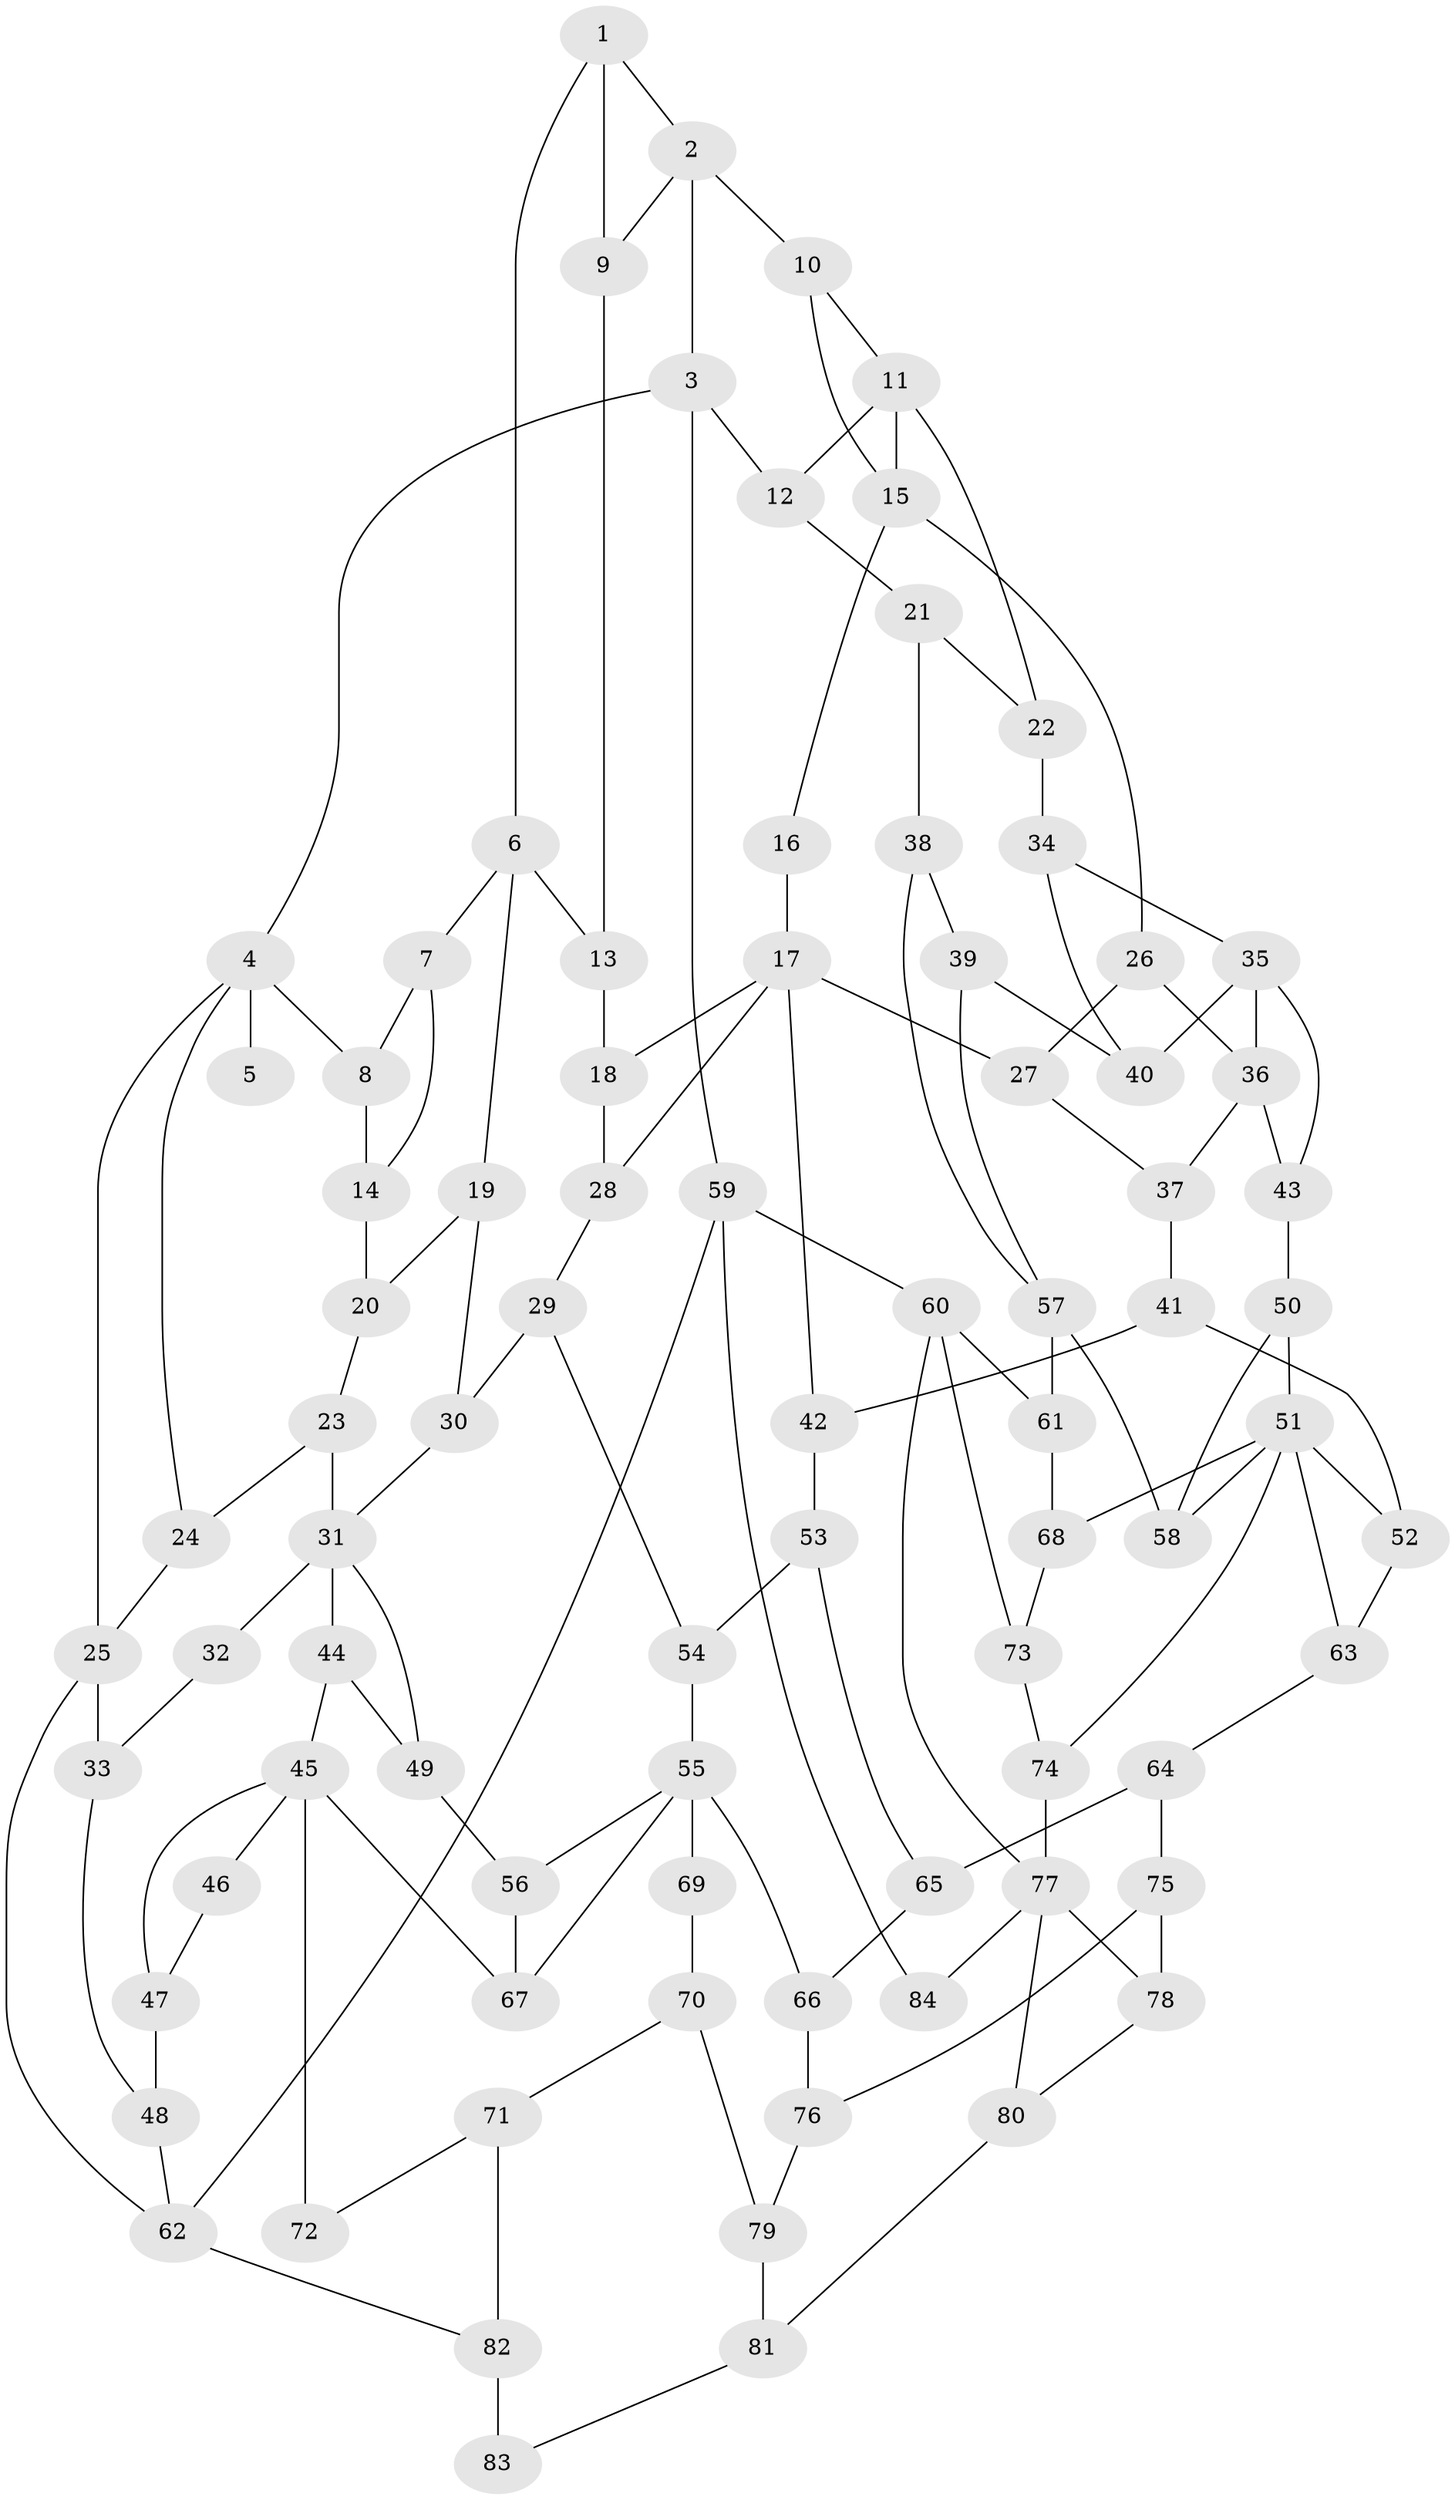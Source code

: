 // original degree distribution, {3: 0.02877697841726619, 4: 0.22302158273381295, 6: 0.2302158273381295, 5: 0.5179856115107914}
// Generated by graph-tools (version 1.1) at 2025/54/03/04/25 22:54:14]
// undirected, 84 vertices, 135 edges
graph export_dot {
  node [color=gray90,style=filled];
  1;
  2;
  3;
  4;
  5;
  6;
  7;
  8;
  9;
  10;
  11;
  12;
  13;
  14;
  15;
  16;
  17;
  18;
  19;
  20;
  21;
  22;
  23;
  24;
  25;
  26;
  27;
  28;
  29;
  30;
  31;
  32;
  33;
  34;
  35;
  36;
  37;
  38;
  39;
  40;
  41;
  42;
  43;
  44;
  45;
  46;
  47;
  48;
  49;
  50;
  51;
  52;
  53;
  54;
  55;
  56;
  57;
  58;
  59;
  60;
  61;
  62;
  63;
  64;
  65;
  66;
  67;
  68;
  69;
  70;
  71;
  72;
  73;
  74;
  75;
  76;
  77;
  78;
  79;
  80;
  81;
  82;
  83;
  84;
  1 -- 2 [weight=1.0];
  1 -- 6 [weight=1.0];
  1 -- 9 [weight=1.0];
  2 -- 3 [weight=1.0];
  2 -- 9 [weight=1.0];
  2 -- 10 [weight=2.0];
  3 -- 4 [weight=1.0];
  3 -- 12 [weight=1.0];
  3 -- 59 [weight=1.0];
  4 -- 5 [weight=2.0];
  4 -- 8 [weight=2.0];
  4 -- 24 [weight=1.0];
  4 -- 25 [weight=1.0];
  6 -- 7 [weight=2.0];
  6 -- 13 [weight=1.0];
  6 -- 19 [weight=1.0];
  7 -- 8 [weight=2.0];
  7 -- 14 [weight=1.0];
  8 -- 14 [weight=2.0];
  9 -- 13 [weight=1.0];
  10 -- 11 [weight=2.0];
  10 -- 15 [weight=2.0];
  11 -- 12 [weight=1.0];
  11 -- 15 [weight=1.0];
  11 -- 22 [weight=1.0];
  12 -- 21 [weight=1.0];
  13 -- 18 [weight=1.0];
  14 -- 20 [weight=1.0];
  15 -- 16 [weight=1.0];
  15 -- 26 [weight=1.0];
  16 -- 17 [weight=2.0];
  17 -- 18 [weight=1.0];
  17 -- 27 [weight=1.0];
  17 -- 28 [weight=1.0];
  17 -- 42 [weight=1.0];
  18 -- 28 [weight=1.0];
  19 -- 20 [weight=1.0];
  19 -- 30 [weight=1.0];
  20 -- 23 [weight=1.0];
  21 -- 22 [weight=1.0];
  21 -- 38 [weight=1.0];
  22 -- 34 [weight=1.0];
  23 -- 24 [weight=1.0];
  23 -- 31 [weight=1.0];
  24 -- 25 [weight=1.0];
  25 -- 33 [weight=1.0];
  25 -- 62 [weight=1.0];
  26 -- 27 [weight=1.0];
  26 -- 36 [weight=1.0];
  27 -- 37 [weight=1.0];
  28 -- 29 [weight=1.0];
  29 -- 30 [weight=1.0];
  29 -- 54 [weight=1.0];
  30 -- 31 [weight=1.0];
  31 -- 32 [weight=2.0];
  31 -- 44 [weight=1.0];
  31 -- 49 [weight=1.0];
  32 -- 33 [weight=1.0];
  33 -- 48 [weight=1.0];
  34 -- 35 [weight=1.0];
  34 -- 40 [weight=1.0];
  35 -- 36 [weight=3.0];
  35 -- 40 [weight=1.0];
  35 -- 43 [weight=1.0];
  36 -- 37 [weight=1.0];
  36 -- 43 [weight=1.0];
  37 -- 41 [weight=1.0];
  38 -- 39 [weight=1.0];
  38 -- 57 [weight=1.0];
  39 -- 40 [weight=1.0];
  39 -- 57 [weight=1.0];
  41 -- 42 [weight=1.0];
  41 -- 52 [weight=1.0];
  42 -- 53 [weight=1.0];
  43 -- 50 [weight=1.0];
  44 -- 45 [weight=1.0];
  44 -- 49 [weight=1.0];
  45 -- 46 [weight=1.0];
  45 -- 47 [weight=1.0];
  45 -- 67 [weight=1.0];
  45 -- 72 [weight=2.0];
  46 -- 47 [weight=2.0];
  47 -- 48 [weight=1.0];
  48 -- 62 [weight=1.0];
  49 -- 56 [weight=1.0];
  50 -- 51 [weight=1.0];
  50 -- 58 [weight=1.0];
  51 -- 52 [weight=1.0];
  51 -- 58 [weight=1.0];
  51 -- 63 [weight=1.0];
  51 -- 68 [weight=1.0];
  51 -- 74 [weight=1.0];
  52 -- 63 [weight=1.0];
  53 -- 54 [weight=1.0];
  53 -- 65 [weight=1.0];
  54 -- 55 [weight=1.0];
  55 -- 56 [weight=1.0];
  55 -- 66 [weight=1.0];
  55 -- 67 [weight=1.0];
  55 -- 69 [weight=2.0];
  56 -- 67 [weight=1.0];
  57 -- 58 [weight=1.0];
  57 -- 61 [weight=2.0];
  59 -- 60 [weight=1.0];
  59 -- 62 [weight=1.0];
  59 -- 84 [weight=1.0];
  60 -- 61 [weight=2.0];
  60 -- 73 [weight=2.0];
  60 -- 77 [weight=1.0];
  61 -- 68 [weight=1.0];
  62 -- 82 [weight=1.0];
  63 -- 64 [weight=1.0];
  64 -- 65 [weight=1.0];
  64 -- 75 [weight=1.0];
  65 -- 66 [weight=1.0];
  66 -- 76 [weight=1.0];
  68 -- 73 [weight=1.0];
  69 -- 70 [weight=1.0];
  70 -- 71 [weight=1.0];
  70 -- 79 [weight=1.0];
  71 -- 72 [weight=1.0];
  71 -- 82 [weight=1.0];
  73 -- 74 [weight=1.0];
  74 -- 77 [weight=1.0];
  75 -- 76 [weight=1.0];
  75 -- 78 [weight=1.0];
  76 -- 79 [weight=1.0];
  77 -- 78 [weight=1.0];
  77 -- 80 [weight=1.0];
  77 -- 84 [weight=2.0];
  78 -- 80 [weight=1.0];
  79 -- 81 [weight=1.0];
  80 -- 81 [weight=1.0];
  81 -- 83 [weight=1.0];
  82 -- 83 [weight=2.0];
}
